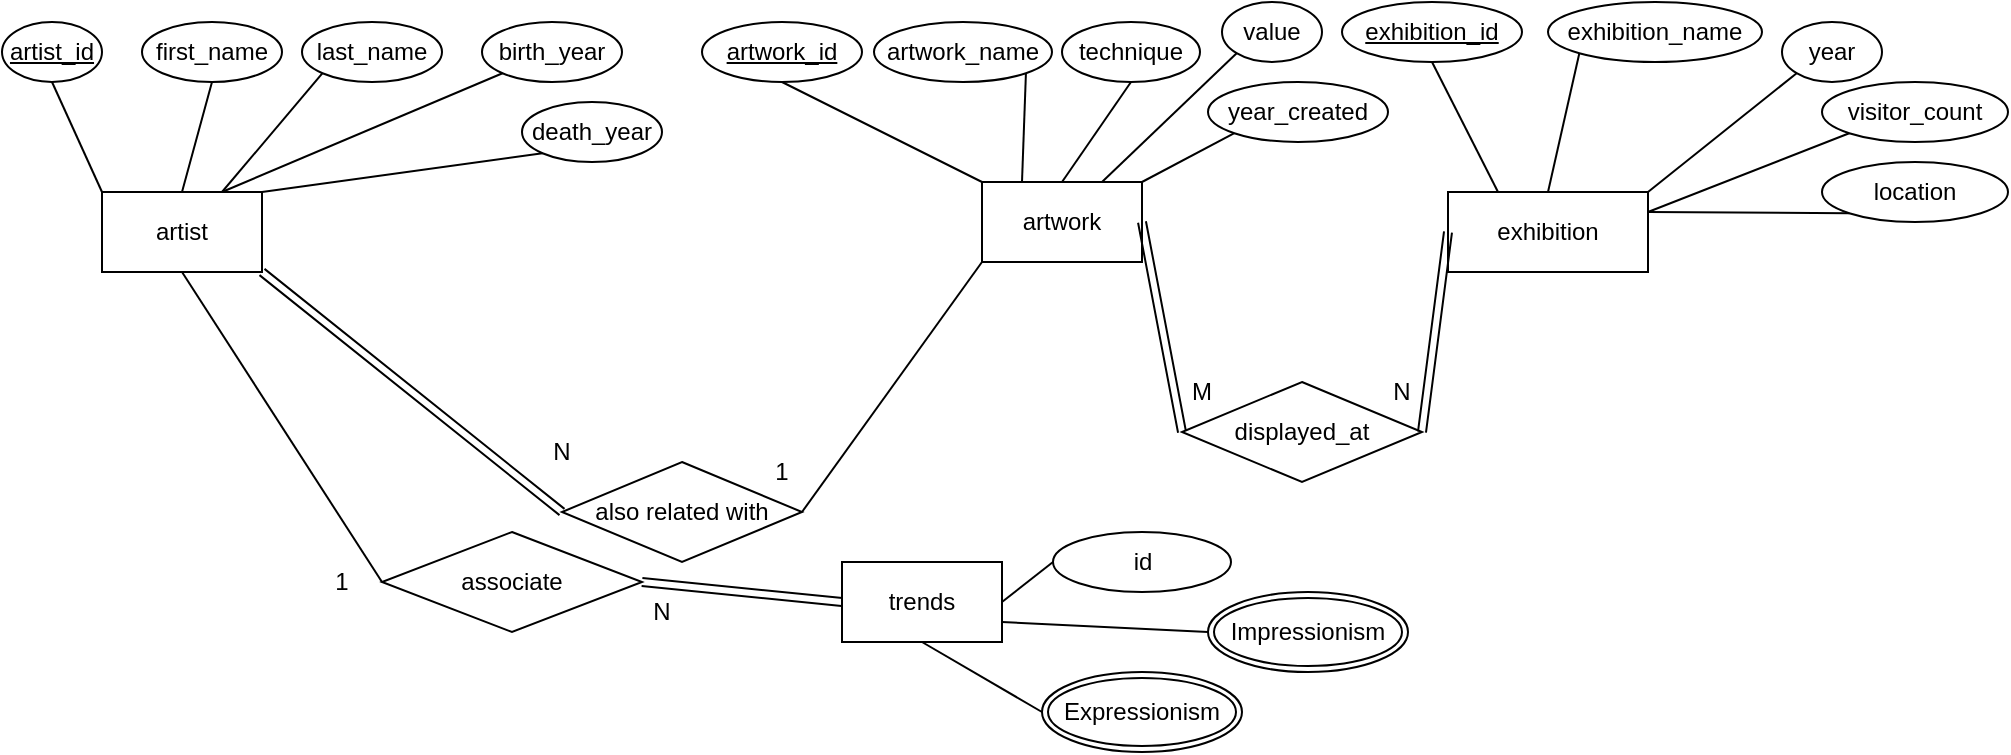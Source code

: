 <mxfile version="20.8.16" type="device"><diagram name="Page-1" id="5d7acffa-a066-3a61-03fe-96351882024d"><mxGraphModel dx="1290" dy="669" grid="1" gridSize="10" guides="1" tooltips="1" connect="1" arrows="1" fold="1" page="1" pageScale="1" pageWidth="1100" pageHeight="850" background="#ffffff" math="0" shadow="0"><root><mxCell id="0"/><mxCell id="1" parent="0"/><mxCell id="WGrHZb_34v7Ne4X-L0nO-1" value="artist" style="rounded=0;whiteSpace=wrap;html=1;" parent="1" vertex="1"><mxGeometry x="130" y="130" width="80" height="40" as="geometry"/></mxCell><mxCell id="WGrHZb_34v7Ne4X-L0nO-2" value="artwork" style="rounded=0;whiteSpace=wrap;html=1;" parent="1" vertex="1"><mxGeometry x="570" y="125" width="80" height="40" as="geometry"/></mxCell><mxCell id="WGrHZb_34v7Ne4X-L0nO-3" value="exhibition" style="rounded=0;whiteSpace=wrap;html=1;" parent="1" vertex="1"><mxGeometry x="803" y="130" width="100" height="40" as="geometry"/></mxCell><mxCell id="WGrHZb_34v7Ne4X-L0nO-4" value="first_name" style="ellipse;whiteSpace=wrap;html=1;" parent="1" vertex="1"><mxGeometry x="150" y="45" width="70" height="30" as="geometry"/></mxCell><mxCell id="WGrHZb_34v7Ne4X-L0nO-5" value="last_name" style="ellipse;whiteSpace=wrap;html=1;" parent="1" vertex="1"><mxGeometry x="230" y="45" width="70" height="30" as="geometry"/></mxCell><mxCell id="WGrHZb_34v7Ne4X-L0nO-6" value="&lt;u&gt;artist_id&lt;/u&gt;" style="ellipse;whiteSpace=wrap;html=1;" parent="1" vertex="1"><mxGeometry x="80" y="45" width="50" height="30" as="geometry"/></mxCell><mxCell id="WGrHZb_34v7Ne4X-L0nO-7" value="" style="endArrow=none;html=1;rounded=0;entryX=0.5;entryY=0;entryDx=0;entryDy=0;exitX=0.5;exitY=1;exitDx=0;exitDy=0;" parent="1" source="WGrHZb_34v7Ne4X-L0nO-4" target="WGrHZb_34v7Ne4X-L0nO-1" edge="1"><mxGeometry width="50" height="50" relative="1" as="geometry"><mxPoint x="410" y="65" as="sourcePoint"/><mxPoint x="630" y="305" as="targetPoint"/></mxGeometry></mxCell><mxCell id="WGrHZb_34v7Ne4X-L0nO-8" value="" style="endArrow=none;html=1;rounded=0;exitX=0;exitY=1;exitDx=0;exitDy=0;entryX=0.75;entryY=0;entryDx=0;entryDy=0;" parent="1" source="WGrHZb_34v7Ne4X-L0nO-5" target="WGrHZb_34v7Ne4X-L0nO-1" edge="1"><mxGeometry width="50" height="50" relative="1" as="geometry"><mxPoint x="410" y="45" as="sourcePoint"/><mxPoint x="390" y="65" as="targetPoint"/></mxGeometry></mxCell><mxCell id="WGrHZb_34v7Ne4X-L0nO-9" value="" style="endArrow=none;html=1;rounded=0;exitX=0;exitY=0;exitDx=0;exitDy=0;entryX=0.5;entryY=1;entryDx=0;entryDy=0;" parent="1" source="WGrHZb_34v7Ne4X-L0nO-1" target="WGrHZb_34v7Ne4X-L0nO-6" edge="1"><mxGeometry width="50" height="50" relative="1" as="geometry"><mxPoint x="380" y="125" as="sourcePoint"/><mxPoint x="390" y="75" as="targetPoint"/></mxGeometry></mxCell><mxCell id="WGrHZb_34v7Ne4X-L0nO-10" value="technique" style="ellipse;whiteSpace=wrap;html=1;" parent="1" vertex="1"><mxGeometry x="610" y="45" width="69" height="30" as="geometry"/></mxCell><mxCell id="WGrHZb_34v7Ne4X-L0nO-11" value="" style="endArrow=none;html=1;rounded=0;exitX=0.5;exitY=0;exitDx=0;exitDy=0;entryX=0.5;entryY=1;entryDx=0;entryDy=0;" parent="1" source="WGrHZb_34v7Ne4X-L0nO-2" target="WGrHZb_34v7Ne4X-L0nO-10" edge="1"><mxGeometry width="50" height="50" relative="1" as="geometry"><mxPoint x="639" y="130" as="sourcePoint"/><mxPoint x="649" y="80" as="targetPoint"/></mxGeometry></mxCell><mxCell id="WGrHZb_34v7Ne4X-L0nO-12" value="&lt;u&gt;exhibition_id&lt;/u&gt;" style="ellipse;whiteSpace=wrap;html=1;" parent="1" vertex="1"><mxGeometry x="750" y="35" width="90" height="30" as="geometry"/></mxCell><mxCell id="WGrHZb_34v7Ne4X-L0nO-13" value="exhibition_name" style="ellipse;whiteSpace=wrap;html=1;" parent="1" vertex="1"><mxGeometry x="853" y="35" width="107" height="30" as="geometry"/></mxCell><mxCell id="WGrHZb_34v7Ne4X-L0nO-14" value="" style="endArrow=none;html=1;rounded=0;entryX=0.5;entryY=0;entryDx=0;entryDy=0;exitX=0;exitY=1;exitDx=0;exitDy=0;" parent="1" source="WGrHZb_34v7Ne4X-L0nO-13" target="WGrHZb_34v7Ne4X-L0nO-3" edge="1"><mxGeometry width="50" height="50" relative="1" as="geometry"><mxPoint x="860" y="55" as="sourcePoint"/><mxPoint x="849" y="170" as="targetPoint"/></mxGeometry></mxCell><mxCell id="WGrHZb_34v7Ne4X-L0nO-15" value="" style="endArrow=none;html=1;rounded=0;exitX=0.5;exitY=1;exitDx=0;exitDy=0;entryX=0.25;entryY=0;entryDx=0;entryDy=0;" parent="1" source="WGrHZb_34v7Ne4X-L0nO-12" target="WGrHZb_34v7Ne4X-L0nO-3" edge="1"><mxGeometry width="50" height="50" relative="1" as="geometry"><mxPoint x="819" y="220" as="sourcePoint"/><mxPoint x="829" y="170" as="targetPoint"/></mxGeometry></mxCell><mxCell id="WGrHZb_34v7Ne4X-L0nO-16" value="artwork_name" style="ellipse;whiteSpace=wrap;html=1;" parent="1" vertex="1"><mxGeometry x="516" y="45" width="89" height="30" as="geometry"/></mxCell><mxCell id="WGrHZb_34v7Ne4X-L0nO-17" value="value" style="ellipse;whiteSpace=wrap;html=1;" parent="1" vertex="1"><mxGeometry x="690" y="35" width="50" height="30" as="geometry"/></mxCell><mxCell id="WGrHZb_34v7Ne4X-L0nO-18" value="" style="endArrow=none;html=1;rounded=0;exitX=0;exitY=1;exitDx=0;exitDy=0;entryX=0.75;entryY=0;entryDx=0;entryDy=0;" parent="1" source="WGrHZb_34v7Ne4X-L0nO-17" target="WGrHZb_34v7Ne4X-L0nO-2" edge="1"><mxGeometry width="50" height="50" relative="1" as="geometry"><mxPoint x="629" y="230" as="sourcePoint"/><mxPoint x="649" y="170" as="targetPoint"/></mxGeometry></mxCell><mxCell id="WGrHZb_34v7Ne4X-L0nO-19" value="" style="endArrow=none;html=1;rounded=0;exitX=1;exitY=1;exitDx=0;exitDy=0;entryX=0.25;entryY=0;entryDx=0;entryDy=0;" parent="1" source="WGrHZb_34v7Ne4X-L0nO-16" target="WGrHZb_34v7Ne4X-L0nO-2" edge="1"><mxGeometry width="50" height="50" relative="1" as="geometry"><mxPoint x="619" y="220" as="sourcePoint"/><mxPoint x="629" y="170" as="targetPoint"/></mxGeometry></mxCell><mxCell id="WGrHZb_34v7Ne4X-L0nO-22" value="year" style="ellipse;whiteSpace=wrap;html=1;" parent="1" vertex="1"><mxGeometry x="970" y="45" width="50" height="30" as="geometry"/></mxCell><mxCell id="WGrHZb_34v7Ne4X-L0nO-23" value="" style="endArrow=none;html=1;rounded=0;entryX=1;entryY=0;entryDx=0;entryDy=0;exitX=0;exitY=1;exitDx=0;exitDy=0;" parent="1" source="WGrHZb_34v7Ne4X-L0nO-22" target="WGrHZb_34v7Ne4X-L0nO-3" edge="1"><mxGeometry width="50" height="50" relative="1" as="geometry"><mxPoint x="1009" y="80" as="sourcePoint"/><mxPoint x="970" y="155" as="targetPoint"/></mxGeometry></mxCell><mxCell id="WGrHZb_34v7Ne4X-L0nO-26" value="" style="endArrow=none;html=1;rounded=0;exitX=1;exitY=0.5;exitDx=0;exitDy=0;entryX=0;entryY=0.5;entryDx=0;entryDy=0;shape=link;" parent="1" source="WGrHZb_34v7Ne4X-L0nO-2" target="WGrHZb_34v7Ne4X-L0nO-27" edge="1"><mxGeometry width="50" height="50" relative="1" as="geometry"><mxPoint x="430.002" y="144.997" as="sourcePoint"/><mxPoint x="540" y="235" as="targetPoint"/></mxGeometry></mxCell><mxCell id="WGrHZb_34v7Ne4X-L0nO-27" value="displayed_at" style="rhombus;whiteSpace=wrap;html=1;" parent="1" vertex="1"><mxGeometry x="670" y="225" width="120" height="50" as="geometry"/></mxCell><mxCell id="WGrHZb_34v7Ne4X-L0nO-28" value="" style="endArrow=none;html=1;rounded=0;exitX=1;exitY=0.5;exitDx=0;exitDy=0;entryX=0;entryY=0.5;entryDx=0;entryDy=0;shape=link;" parent="1" source="WGrHZb_34v7Ne4X-L0nO-27" target="WGrHZb_34v7Ne4X-L0nO-3" edge="1"><mxGeometry width="50" height="50" relative="1" as="geometry"><mxPoint x="570.002" y="184.997" as="sourcePoint"/><mxPoint x="610.001" y="224.999" as="targetPoint"/></mxGeometry></mxCell><mxCell id="WGrHZb_34v7Ne4X-L0nO-29" value="M" style="text;html=1;strokeColor=none;fillColor=none;align=center;verticalAlign=middle;whiteSpace=wrap;rounded=0;" parent="1" vertex="1"><mxGeometry x="670" y="215" width="20" height="30" as="geometry"/></mxCell><mxCell id="WGrHZb_34v7Ne4X-L0nO-30" value="N" style="text;html=1;strokeColor=none;fillColor=none;align=center;verticalAlign=middle;whiteSpace=wrap;rounded=0;" parent="1" vertex="1"><mxGeometry x="770" y="215" width="20" height="30" as="geometry"/></mxCell><mxCell id="WGrHZb_34v7Ne4X-L0nO-39" value="&lt;u&gt;artwork_id&lt;/u&gt;" style="ellipse;whiteSpace=wrap;html=1;" parent="1" vertex="1"><mxGeometry x="430" y="45" width="80" height="30" as="geometry"/></mxCell><mxCell id="WGrHZb_34v7Ne4X-L0nO-40" value="" style="endArrow=none;html=1;rounded=0;exitX=0.5;exitY=1;exitDx=0;exitDy=0;entryX=0;entryY=0;entryDx=0;entryDy=0;" parent="1" source="WGrHZb_34v7Ne4X-L0nO-39" target="WGrHZb_34v7Ne4X-L0nO-2" edge="1"><mxGeometry width="50" height="50" relative="1" as="geometry"><mxPoint x="859" y="370" as="sourcePoint"/><mxPoint x="595" y="135" as="targetPoint"/></mxGeometry></mxCell><mxCell id="WGrHZb_34v7Ne4X-L0nO-42" value="birth_year" style="ellipse;whiteSpace=wrap;html=1;" parent="1" vertex="1"><mxGeometry x="320" y="45" width="70" height="30" as="geometry"/></mxCell><mxCell id="WGrHZb_34v7Ne4X-L0nO-43" value="" style="endArrow=none;html=1;rounded=0;exitX=0;exitY=1;exitDx=0;exitDy=0;entryX=0.75;entryY=0;entryDx=0;entryDy=0;" parent="1" source="WGrHZb_34v7Ne4X-L0nO-42" target="WGrHZb_34v7Ne4X-L0nO-1" edge="1"><mxGeometry width="50" height="50" relative="1" as="geometry"><mxPoint x="490" y="35" as="sourcePoint"/><mxPoint x="490" y="115" as="targetPoint"/></mxGeometry></mxCell><mxCell id="WGrHZb_34v7Ne4X-L0nO-44" value="death_year" style="ellipse;whiteSpace=wrap;html=1;" parent="1" vertex="1"><mxGeometry x="340" y="85" width="70" height="30" as="geometry"/></mxCell><mxCell id="WGrHZb_34v7Ne4X-L0nO-45" value="" style="endArrow=none;html=1;rounded=0;exitX=0;exitY=1;exitDx=0;exitDy=0;entryX=1;entryY=0;entryDx=0;entryDy=0;" parent="1" source="WGrHZb_34v7Ne4X-L0nO-44" target="WGrHZb_34v7Ne4X-L0nO-1" edge="1"><mxGeometry width="50" height="50" relative="1" as="geometry"><mxPoint x="510" y="75" as="sourcePoint"/><mxPoint x="180" y="195" as="targetPoint"/></mxGeometry></mxCell><mxCell id="WGrHZb_34v7Ne4X-L0nO-46" value="year_created" style="ellipse;whiteSpace=wrap;html=1;" parent="1" vertex="1"><mxGeometry x="683" y="75" width="90" height="30" as="geometry"/></mxCell><mxCell id="WGrHZb_34v7Ne4X-L0nO-47" value="" style="endArrow=none;html=1;rounded=0;exitX=0;exitY=1;exitDx=0;exitDy=0;entryX=1;entryY=0;entryDx=0;entryDy=0;" parent="1" source="WGrHZb_34v7Ne4X-L0nO-46" target="WGrHZb_34v7Ne4X-L0nO-2" edge="1"><mxGeometry width="50" height="50" relative="1" as="geometry"><mxPoint x="659" y="275" as="sourcePoint"/><mxPoint x="660" y="170" as="targetPoint"/></mxGeometry></mxCell><mxCell id="WGrHZb_34v7Ne4X-L0nO-51" value="visitor_count" style="ellipse;whiteSpace=wrap;html=1;" parent="1" vertex="1"><mxGeometry x="990" y="75" width="93" height="30" as="geometry"/></mxCell><mxCell id="WGrHZb_34v7Ne4X-L0nO-52" value="" style="endArrow=none;html=1;rounded=0;entryX=1;entryY=0.25;entryDx=0;entryDy=0;exitX=0;exitY=1;exitDx=0;exitDy=0;" parent="1" source="WGrHZb_34v7Ne4X-L0nO-51" target="WGrHZb_34v7Ne4X-L0nO-3" edge="1"><mxGeometry width="50" height="50" relative="1" as="geometry"><mxPoint x="1066" y="115" as="sourcePoint"/><mxPoint x="960" y="165" as="targetPoint"/></mxGeometry></mxCell><mxCell id="WGrHZb_34v7Ne4X-L0nO-53" value="location" style="ellipse;whiteSpace=wrap;html=1;" parent="1" vertex="1"><mxGeometry x="990" y="115" width="93" height="30" as="geometry"/></mxCell><mxCell id="WGrHZb_34v7Ne4X-L0nO-54" value="" style="endArrow=none;html=1;rounded=0;entryX=1;entryY=0.25;entryDx=0;entryDy=0;exitX=0;exitY=1;exitDx=0;exitDy=0;" parent="1" source="WGrHZb_34v7Ne4X-L0nO-53" target="WGrHZb_34v7Ne4X-L0nO-3" edge="1"><mxGeometry width="50" height="50" relative="1" as="geometry"><mxPoint x="1076" y="175" as="sourcePoint"/><mxPoint x="913" y="200" as="targetPoint"/></mxGeometry></mxCell><mxCell id="WGrHZb_34v7Ne4X-L0nO-62" value="" style="endArrow=none;html=1;rounded=0;exitX=1;exitY=1;exitDx=0;exitDy=0;entryX=0;entryY=0.5;entryDx=0;entryDy=0;shape=link;" parent="1" source="WGrHZb_34v7Ne4X-L0nO-1" target="WGrHZb_34v7Ne4X-L0nO-63" edge="1"><mxGeometry width="50" height="50" relative="1" as="geometry"><mxPoint x="210" y="210" as="sourcePoint"/><mxPoint x="230" y="305" as="targetPoint"/></mxGeometry></mxCell><mxCell id="WGrHZb_34v7Ne4X-L0nO-63" value="also related with" style="rhombus;whiteSpace=wrap;html=1;" parent="1" vertex="1"><mxGeometry x="360" y="265" width="120" height="50" as="geometry"/></mxCell><mxCell id="WGrHZb_34v7Ne4X-L0nO-65" value="1" style="text;html=1;strokeColor=none;fillColor=none;align=center;verticalAlign=middle;whiteSpace=wrap;rounded=0;" parent="1" vertex="1"><mxGeometry x="460" y="255" width="20" height="30" as="geometry"/></mxCell><mxCell id="WGrHZb_34v7Ne4X-L0nO-66" value="N" style="text;html=1;strokeColor=none;fillColor=none;align=center;verticalAlign=middle;whiteSpace=wrap;rounded=0;" parent="1" vertex="1"><mxGeometry x="350" y="245" width="20" height="30" as="geometry"/></mxCell><mxCell id="WGrHZb_34v7Ne4X-L0nO-68" value="" style="endArrow=none;html=1;rounded=0;exitX=1;exitY=0.5;exitDx=0;exitDy=0;entryX=0;entryY=1;entryDx=0;entryDy=0;" parent="1" source="WGrHZb_34v7Ne4X-L0nO-63" target="WGrHZb_34v7Ne4X-L0nO-2" edge="1"><mxGeometry width="50" height="50" relative="1" as="geometry"><mxPoint x="485.5" y="265" as="sourcePoint"/><mxPoint x="635.5" y="310" as="targetPoint"/></mxGeometry></mxCell><mxCell id="WGrHZb_34v7Ne4X-L0nO-70" value="" style="endArrow=none;html=1;rounded=0;entryX=1;entryY=0.5;entryDx=0;entryDy=0;shape=link;exitX=0;exitY=0.5;exitDx=0;exitDy=0;" parent="1" source="WGrHZb_34v7Ne4X-L0nO-85" target="WGrHZb_34v7Ne4X-L0nO-71" edge="1"><mxGeometry width="50" height="50" relative="1" as="geometry"><mxPoint x="650" y="335" as="sourcePoint"/><mxPoint x="190" y="415" as="targetPoint"/></mxGeometry></mxCell><mxCell id="WGrHZb_34v7Ne4X-L0nO-71" value="associate" style="rhombus;whiteSpace=wrap;html=1;" parent="1" vertex="1"><mxGeometry x="270" y="300" width="130" height="50" as="geometry"/></mxCell><mxCell id="WGrHZb_34v7Ne4X-L0nO-72" value="" style="endArrow=none;html=1;rounded=0;entryX=0.5;entryY=1;entryDx=0;entryDy=0;exitX=0;exitY=0.5;exitDx=0;exitDy=0;" parent="1" source="WGrHZb_34v7Ne4X-L0nO-71" target="WGrHZb_34v7Ne4X-L0nO-1" edge="1"><mxGeometry width="50" height="50" relative="1" as="geometry"><mxPoint x="300" y="325" as="sourcePoint"/><mxPoint x="530" y="275" as="targetPoint"/></mxGeometry></mxCell><mxCell id="WGrHZb_34v7Ne4X-L0nO-83" value="Impressionism" style="ellipse;shape=doubleEllipse;margin=3;whiteSpace=wrap;html=1;align=center;" parent="1" vertex="1"><mxGeometry x="683" y="330" width="100" height="40" as="geometry"/></mxCell><mxCell id="WGrHZb_34v7Ne4X-L0nO-84" value="Expressionism" style="ellipse;shape=doubleEllipse;margin=3;whiteSpace=wrap;html=1;align=center;" parent="1" vertex="1"><mxGeometry x="600" y="370" width="100" height="40" as="geometry"/></mxCell><mxCell id="WGrHZb_34v7Ne4X-L0nO-85" value="trends" style="rounded=0;whiteSpace=wrap;html=1;" parent="1" vertex="1"><mxGeometry x="500" y="315" width="80" height="40" as="geometry"/></mxCell><mxCell id="WGrHZb_34v7Ne4X-L0nO-86" value="" style="endArrow=none;html=1;rounded=0;exitX=0;exitY=0.5;exitDx=0;exitDy=0;entryX=0.5;entryY=1;entryDx=0;entryDy=0;" parent="1" source="WGrHZb_34v7Ne4X-L0nO-84" target="WGrHZb_34v7Ne4X-L0nO-85" edge="1"><mxGeometry width="50" height="50" relative="1" as="geometry"><mxPoint x="605" y="480" as="sourcePoint"/><mxPoint x="695" y="355" as="targetPoint"/></mxGeometry></mxCell><mxCell id="WGrHZb_34v7Ne4X-L0nO-87" value="" style="endArrow=none;html=1;rounded=0;exitX=0;exitY=0.5;exitDx=0;exitDy=0;entryX=1;entryY=0.75;entryDx=0;entryDy=0;" parent="1" source="WGrHZb_34v7Ne4X-L0nO-83" target="WGrHZb_34v7Ne4X-L0nO-85" edge="1"><mxGeometry width="50" height="50" relative="1" as="geometry"><mxPoint x="651.0" y="420" as="sourcePoint"/><mxPoint x="730" y="355" as="targetPoint"/></mxGeometry></mxCell><mxCell id="WGrHZb_34v7Ne4X-L0nO-88" value="id" style="ellipse;whiteSpace=wrap;html=1;" parent="1" vertex="1"><mxGeometry x="605.5" y="300" width="89" height="30" as="geometry"/></mxCell><mxCell id="WGrHZb_34v7Ne4X-L0nO-89" value="" style="endArrow=none;html=1;rounded=0;exitX=0;exitY=0.5;exitDx=0;exitDy=0;entryX=1;entryY=0.5;entryDx=0;entryDy=0;" parent="1" source="WGrHZb_34v7Ne4X-L0nO-88" target="WGrHZb_34v7Ne4X-L0nO-85" edge="1"><mxGeometry width="50" height="50" relative="1" as="geometry"><mxPoint x="946" y="515" as="sourcePoint"/><mxPoint x="730" y="410" as="targetPoint"/></mxGeometry></mxCell><mxCell id="WGrHZb_34v7Ne4X-L0nO-90" value="1" style="text;html=1;strokeColor=none;fillColor=none;align=center;verticalAlign=middle;whiteSpace=wrap;rounded=0;" parent="1" vertex="1"><mxGeometry x="240" y="310" width="20" height="30" as="geometry"/></mxCell><mxCell id="WGrHZb_34v7Ne4X-L0nO-91" value="N" style="text;html=1;strokeColor=none;fillColor=none;align=center;verticalAlign=middle;whiteSpace=wrap;rounded=0;" parent="1" vertex="1"><mxGeometry x="400" y="325" width="20" height="30" as="geometry"/></mxCell></root></mxGraphModel></diagram></mxfile>